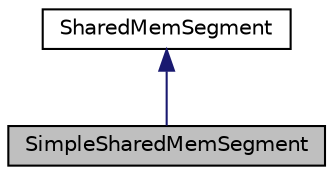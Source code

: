 digraph "SimpleSharedMemSegment"
{
  edge [fontname="Helvetica",fontsize="10",labelfontname="Helvetica",labelfontsize="10"];
  node [fontname="Helvetica",fontsize="10",shape=record];
  Node2 [label="SimpleSharedMemSegment",height=0.2,width=0.4,color="black", fillcolor="grey75", style="filled", fontcolor="black"];
  Node3 -> Node2 [dir="back",color="midnightblue",fontsize="10",style="solid",fontname="Helvetica"];
  Node3 [label="SharedMemSegment",height=0.2,width=0.4,color="black", fillcolor="white", style="filled",URL="$classSharedMemSegment.html",tooltip="Handles a shared memory segment with metadata (the segment size) "];
}
